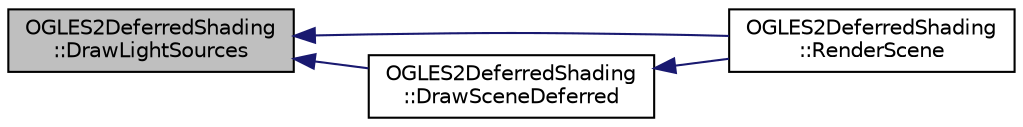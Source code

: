 digraph "OGLES2DeferredShading::DrawLightSources"
{
  edge [fontname="Helvetica",fontsize="10",labelfontname="Helvetica",labelfontsize="10"];
  node [fontname="Helvetica",fontsize="10",shape=record];
  rankdir="LR";
  Node1 [label="OGLES2DeferredShading\l::DrawLightSources",height=0.2,width=0.4,color="black", fillcolor="grey75", style="filled", fontcolor="black"];
  Node1 -> Node2 [dir="back",color="midnightblue",fontsize="10",style="solid"];
  Node2 [label="OGLES2DeferredShading\l::RenderScene",height=0.2,width=0.4,color="black", fillcolor="white", style="filled",URL="$class_o_g_l_e_s2_deferred_shading.html#aa5fb331badd65785c52334fadbbdf3b8"];
  Node1 -> Node3 [dir="back",color="midnightblue",fontsize="10",style="solid"];
  Node3 [label="OGLES2DeferredShading\l::DrawSceneDeferred",height=0.2,width=0.4,color="black", fillcolor="white", style="filled",URL="$class_o_g_l_e_s2_deferred_shading.html#a95f622dabbb285b762a9e0d722f58266"];
  Node3 -> Node2 [dir="back",color="midnightblue",fontsize="10",style="solid"];
}
